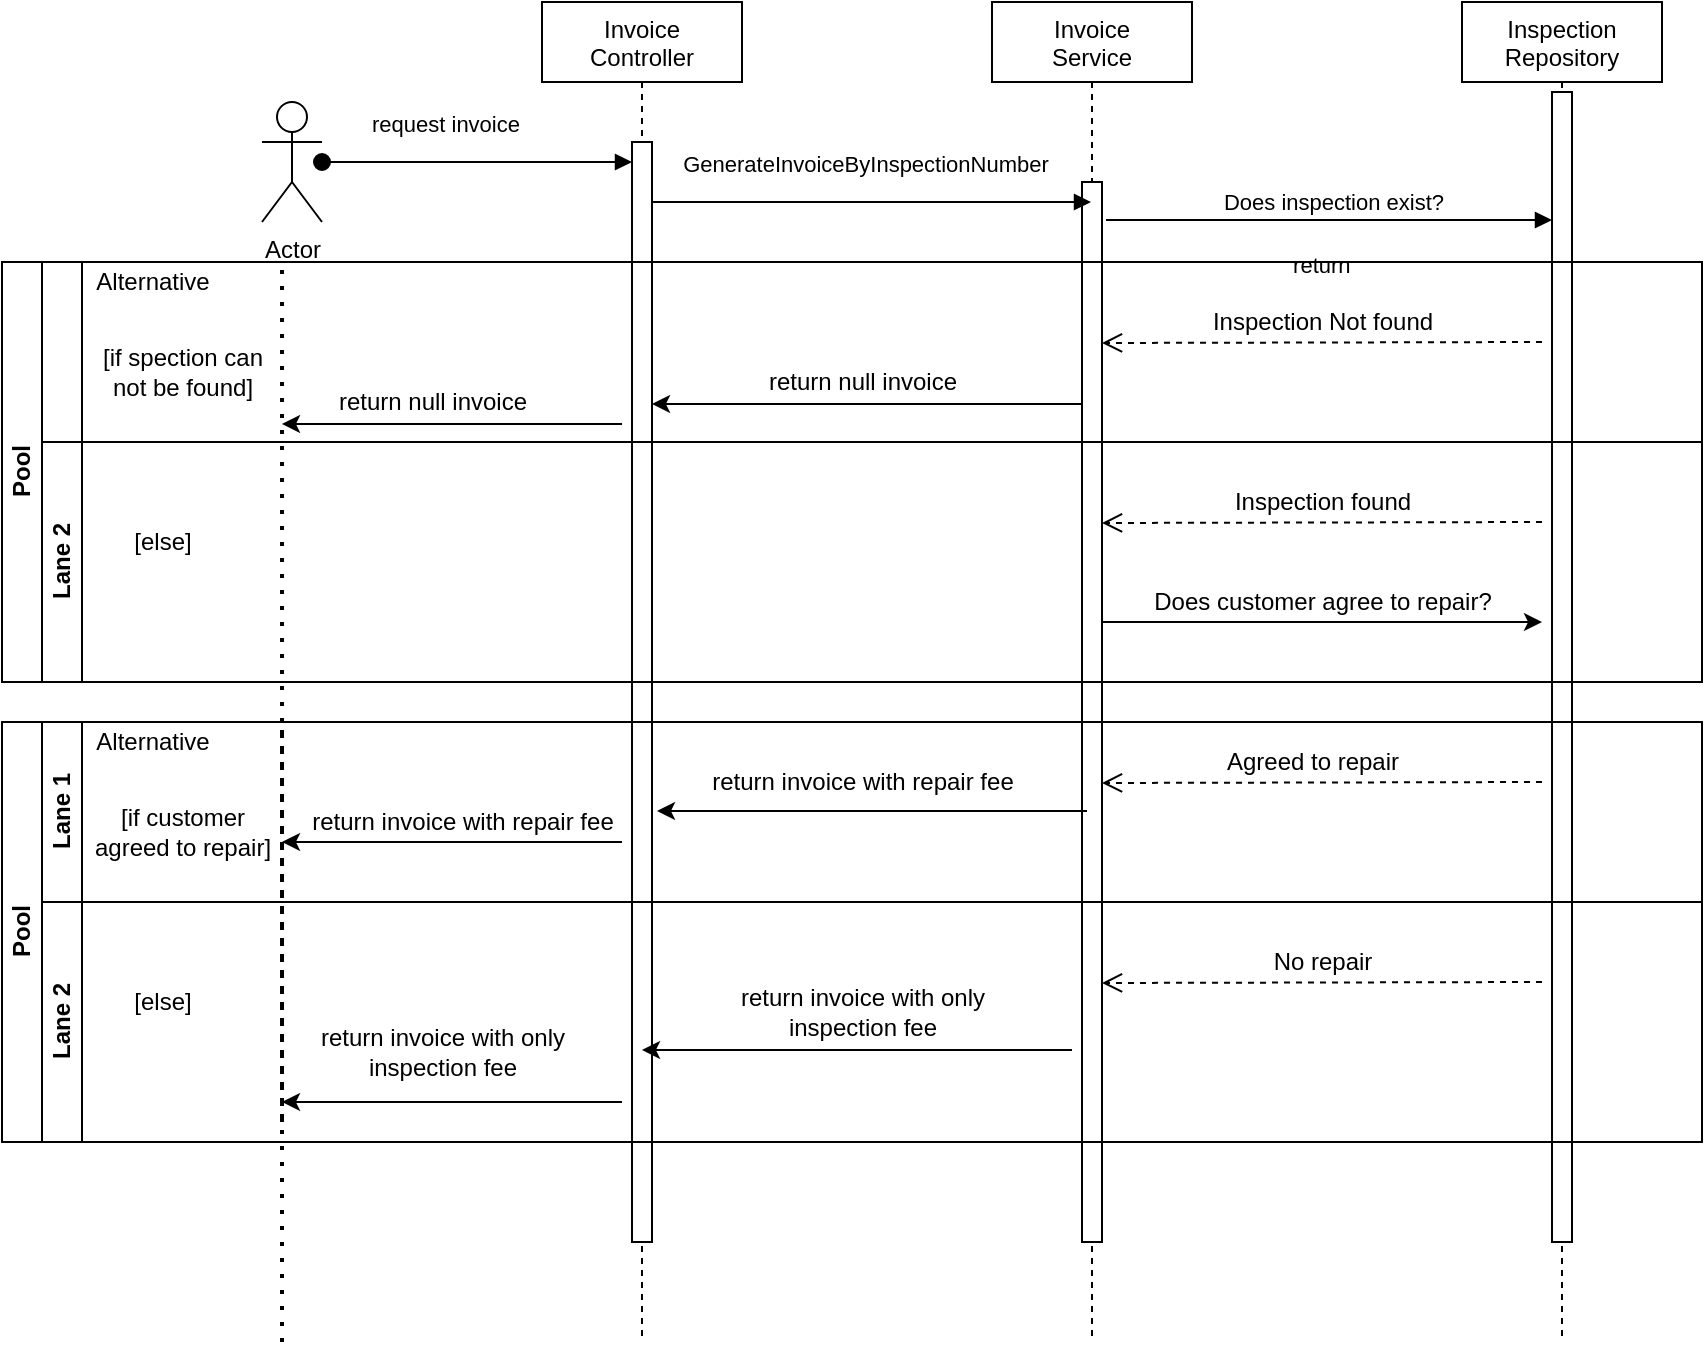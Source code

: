 <mxfile version="14.1.8" type="github">
  <diagram id="kgpKYQtTHZ0yAKxKKP6v" name="Page-1">
    <mxGraphModel dx="2516" dy="790" grid="1" gridSize="10" guides="1" tooltips="1" connect="1" arrows="1" fold="1" page="1" pageScale="1" pageWidth="850" pageHeight="1100" math="0" shadow="0">
      <root>
        <mxCell id="0" />
        <mxCell id="1" parent="0" />
        <mxCell id="Sf71VCMKLxLtWwoqKcej-23" value="Invoice &#xa;Controller" style="shape=umlLifeline;perimeter=lifelinePerimeter;container=1;collapsible=0;recursiveResize=0;rounded=0;shadow=0;strokeWidth=1;" vertex="1" parent="1">
          <mxGeometry x="210" y="90" width="100" height="670" as="geometry" />
        </mxCell>
        <mxCell id="Sf71VCMKLxLtWwoqKcej-24" value="" style="points=[];perimeter=orthogonalPerimeter;rounded=0;shadow=0;strokeWidth=1;" vertex="1" parent="Sf71VCMKLxLtWwoqKcej-23">
          <mxGeometry x="45" y="70" width="10" height="550" as="geometry" />
        </mxCell>
        <mxCell id="Sf71VCMKLxLtWwoqKcej-26" value="Invoice &#xa;Service" style="shape=umlLifeline;perimeter=lifelinePerimeter;container=1;collapsible=0;recursiveResize=0;rounded=0;shadow=0;strokeWidth=1;" vertex="1" parent="1">
          <mxGeometry x="435" y="90" width="100" height="670" as="geometry" />
        </mxCell>
        <mxCell id="Sf71VCMKLxLtWwoqKcej-27" value="" style="points=[];perimeter=orthogonalPerimeter;rounded=0;shadow=0;strokeWidth=1;" vertex="1" parent="Sf71VCMKLxLtWwoqKcej-26">
          <mxGeometry x="45" y="90" width="10" height="530" as="geometry" />
        </mxCell>
        <mxCell id="Sf71VCMKLxLtWwoqKcej-28" value="GenerateInvoiceByInspectionNumber" style="verticalAlign=bottom;endArrow=block;shadow=0;strokeWidth=1;" edge="1" parent="1" source="Sf71VCMKLxLtWwoqKcej-24" target="Sf71VCMKLxLtWwoqKcej-26">
          <mxGeometry x="-0.023" y="10" relative="1" as="geometry">
            <mxPoint x="285" y="170" as="sourcePoint" />
            <mxPoint as="offset" />
            <Array as="points">
              <mxPoint x="420" y="190" />
            </Array>
          </mxGeometry>
        </mxCell>
        <mxCell id="Sf71VCMKLxLtWwoqKcej-29" value="Inspection&#xa;Repository" style="shape=umlLifeline;perimeter=lifelinePerimeter;container=1;collapsible=0;recursiveResize=0;rounded=0;shadow=0;strokeWidth=1;" vertex="1" parent="1">
          <mxGeometry x="670" y="90" width="100" height="670" as="geometry" />
        </mxCell>
        <mxCell id="Sf71VCMKLxLtWwoqKcej-30" value="" style="points=[];perimeter=orthogonalPerimeter;rounded=0;shadow=0;strokeWidth=1;" vertex="1" parent="Sf71VCMKLxLtWwoqKcej-29">
          <mxGeometry x="45" y="45" width="10" height="575" as="geometry" />
        </mxCell>
        <mxCell id="Sf71VCMKLxLtWwoqKcej-31" value="Actor" style="shape=umlActor;verticalLabelPosition=bottom;verticalAlign=top;html=1;outlineConnect=0;" vertex="1" parent="1">
          <mxGeometry x="70" y="140" width="30" height="60" as="geometry" />
        </mxCell>
        <mxCell id="Sf71VCMKLxLtWwoqKcej-33" value="Does inspection exist?" style="verticalAlign=bottom;endArrow=block;entryX=0;entryY=0;shadow=0;strokeWidth=1;" edge="1" parent="1">
          <mxGeometry x="0.023" relative="1" as="geometry">
            <mxPoint x="492" y="199" as="sourcePoint" />
            <mxPoint x="715.0" y="199.0" as="targetPoint" />
            <mxPoint as="offset" />
          </mxGeometry>
        </mxCell>
        <mxCell id="Sf71VCMKLxLtWwoqKcej-34" value="return" style="verticalAlign=bottom;endArrow=open;dashed=1;endSize=8;shadow=0;strokeWidth=1;" edge="1" parent="1">
          <mxGeometry x="-0.001" y="-30" relative="1" as="geometry">
            <mxPoint x="490.0" y="260.5" as="targetPoint" />
            <mxPoint x="710.0" y="260" as="sourcePoint" />
            <mxPoint as="offset" />
          </mxGeometry>
        </mxCell>
        <mxCell id="Sf71VCMKLxLtWwoqKcej-35" value="Pool" style="swimlane;html=1;childLayout=stackLayout;resizeParent=1;resizeParentMax=0;horizontal=0;startSize=20;horizontalStack=0;" vertex="1" parent="1">
          <mxGeometry x="-60" y="220" width="850" height="210" as="geometry" />
        </mxCell>
        <mxCell id="Sf71VCMKLxLtWwoqKcej-36" value="" style="swimlane;html=1;startSize=20;horizontal=0;" vertex="1" parent="Sf71VCMKLxLtWwoqKcej-35">
          <mxGeometry x="20" width="830" height="90" as="geometry" />
        </mxCell>
        <mxCell id="Sf71VCMKLxLtWwoqKcej-48" value="Alternative" style="text;html=1;align=center;verticalAlign=middle;resizable=0;points=[];autosize=1;" vertex="1" parent="Sf71VCMKLxLtWwoqKcej-36">
          <mxGeometry x="20" width="70" height="20" as="geometry" />
        </mxCell>
        <mxCell id="Sf71VCMKLxLtWwoqKcej-59" value="" style="endArrow=none;dashed=1;html=1;dashPattern=1 3;strokeWidth=2;" edge="1" parent="Sf71VCMKLxLtWwoqKcej-36">
          <mxGeometry width="50" height="50" relative="1" as="geometry">
            <mxPoint x="120" y="430" as="sourcePoint" />
            <mxPoint x="120" as="targetPoint" />
            <Array as="points" />
          </mxGeometry>
        </mxCell>
        <mxCell id="Sf71VCMKLxLtWwoqKcej-63" value="[if spection can &lt;br&gt;not be found]" style="text;html=1;align=center;verticalAlign=middle;resizable=0;points=[];autosize=1;" vertex="1" parent="Sf71VCMKLxLtWwoqKcej-36">
          <mxGeometry x="20" y="40" width="100" height="30" as="geometry" />
        </mxCell>
        <mxCell id="Sf71VCMKLxLtWwoqKcej-69" value="" style="endArrow=classic;html=1;" edge="1" parent="Sf71VCMKLxLtWwoqKcej-36">
          <mxGeometry width="50" height="50" relative="1" as="geometry">
            <mxPoint x="290" y="81" as="sourcePoint" />
            <mxPoint x="120" y="81" as="targetPoint" />
          </mxGeometry>
        </mxCell>
        <mxCell id="Sf71VCMKLxLtWwoqKcej-71" value="return null invoice" style="text;html=1;align=center;verticalAlign=middle;resizable=0;points=[];autosize=1;" vertex="1" parent="Sf71VCMKLxLtWwoqKcej-36">
          <mxGeometry x="140" y="60" width="110" height="20" as="geometry" />
        </mxCell>
        <mxCell id="Sf71VCMKLxLtWwoqKcej-47" value="Inspection Not found" style="text;html=1;align=center;verticalAlign=middle;resizable=0;points=[];autosize=1;" vertex="1" parent="Sf71VCMKLxLtWwoqKcej-36">
          <mxGeometry x="575" y="20" width="130" height="20" as="geometry" />
        </mxCell>
        <mxCell id="Sf71VCMKLxLtWwoqKcej-38" value="Lane 2" style="swimlane;html=1;startSize=20;horizontal=0;" vertex="1" parent="Sf71VCMKLxLtWwoqKcej-35">
          <mxGeometry x="20" y="90" width="830" height="120" as="geometry" />
        </mxCell>
        <mxCell id="Sf71VCMKLxLtWwoqKcej-39" value="" style="verticalAlign=bottom;endArrow=open;dashed=1;endSize=8;shadow=0;strokeWidth=1;" edge="1" parent="Sf71VCMKLxLtWwoqKcej-38">
          <mxGeometry x="-0.001" y="-30" relative="1" as="geometry">
            <mxPoint x="530" y="40.5" as="targetPoint" />
            <mxPoint x="750" y="40" as="sourcePoint" />
            <mxPoint as="offset" />
          </mxGeometry>
        </mxCell>
        <mxCell id="Sf71VCMKLxLtWwoqKcej-72" value="Inspection found" style="text;html=1;align=center;verticalAlign=middle;resizable=0;points=[];autosize=1;" vertex="1" parent="Sf71VCMKLxLtWwoqKcej-38">
          <mxGeometry x="590" y="20" width="100" height="20" as="geometry" />
        </mxCell>
        <mxCell id="Sf71VCMKLxLtWwoqKcej-75" value="" style="endArrow=classic;html=1;" edge="1" parent="Sf71VCMKLxLtWwoqKcej-38">
          <mxGeometry width="50" height="50" relative="1" as="geometry">
            <mxPoint x="530" y="90" as="sourcePoint" />
            <mxPoint x="750" y="90" as="targetPoint" />
          </mxGeometry>
        </mxCell>
        <mxCell id="Sf71VCMKLxLtWwoqKcej-66" value="[else]" style="text;html=1;align=center;verticalAlign=middle;resizable=0;points=[];autosize=1;" vertex="1" parent="Sf71VCMKLxLtWwoqKcej-38">
          <mxGeometry x="40" y="40" width="40" height="20" as="geometry" />
        </mxCell>
        <mxCell id="Sf71VCMKLxLtWwoqKcej-43" value="return null invoice" style="text;html=1;align=center;verticalAlign=middle;resizable=0;points=[];autosize=1;" vertex="1" parent="1">
          <mxGeometry x="315" y="270" width="110" height="20" as="geometry" />
        </mxCell>
        <mxCell id="Sf71VCMKLxLtWwoqKcej-44" value="" style="endArrow=classic;html=1;" edge="1" parent="1" target="Sf71VCMKLxLtWwoqKcej-24">
          <mxGeometry width="50" height="50" relative="1" as="geometry">
            <mxPoint x="480" y="291" as="sourcePoint" />
            <mxPoint x="270" y="290" as="targetPoint" />
          </mxGeometry>
        </mxCell>
        <mxCell id="Sf71VCMKLxLtWwoqKcej-70" value="&lt;span style=&quot;color: rgba(0 , 0 , 0 , 0) ; font-family: monospace ; font-size: 0px&quot;&gt;%3CmxGraphModel%3E%3Croot%3E%3CmxCell%20id%3D%220%22%2F%3E%3CmxCell%20id%3D%221%22%20parent%3D%220%22%2F%3E%3CmxCell%20id%3D%222%22%20value%3D%22return%20null%20invoice%22%20style%3D%22text%3Bhtml%3D1%3Balign%3Dcenter%3BverticalAlign%3Dmiddle%3Bresizable%3D0%3Bpoints%3D%5B%5D%3Bautosize%3D1%3B%22%20vertex%3D%221%22%20parent%3D%221%22%3E%3CmxGeometry%20x%3D%22315%22%20y%3D%22270%22%20width%3D%22110%22%20height%3D%2220%22%20as%3D%22geometry%22%2F%3E%3C%2FmxCell%3E%3C%2Froot%3E%3C%2FmxGraphModel%3E&lt;/span&gt;" style="text;html=1;align=center;verticalAlign=middle;resizable=0;points=[];autosize=1;" vertex="1" parent="1">
          <mxGeometry x="170" y="280" width="20" height="20" as="geometry" />
        </mxCell>
        <mxCell id="Sf71VCMKLxLtWwoqKcej-77" value="Does customer agree to repair?" style="text;html=1;align=center;verticalAlign=middle;resizable=0;points=[];autosize=1;" vertex="1" parent="1">
          <mxGeometry x="510" y="380" width="180" height="20" as="geometry" />
        </mxCell>
        <mxCell id="Sf71VCMKLxLtWwoqKcej-79" value="Pool" style="swimlane;html=1;childLayout=stackLayout;resizeParent=1;resizeParentMax=0;horizontal=0;startSize=20;horizontalStack=0;" vertex="1" parent="1">
          <mxGeometry x="-60" y="450" width="850" height="210" as="geometry" />
        </mxCell>
        <mxCell id="Sf71VCMKLxLtWwoqKcej-80" value="Lane 1" style="swimlane;html=1;startSize=20;horizontal=0;" vertex="1" parent="Sf71VCMKLxLtWwoqKcej-79">
          <mxGeometry x="20" width="830" height="90" as="geometry" />
        </mxCell>
        <mxCell id="Sf71VCMKLxLtWwoqKcej-81" value="Alternative" style="text;html=1;align=center;verticalAlign=middle;resizable=0;points=[];autosize=1;" vertex="1" parent="Sf71VCMKLxLtWwoqKcej-80">
          <mxGeometry x="20" width="70" height="20" as="geometry" />
        </mxCell>
        <mxCell id="Sf71VCMKLxLtWwoqKcej-82" value="" style="endArrow=none;dashed=1;html=1;dashPattern=1 3;strokeWidth=2;" edge="1" parent="Sf71VCMKLxLtWwoqKcej-80">
          <mxGeometry width="50" height="50" relative="1" as="geometry">
            <mxPoint x="120" y="310" as="sourcePoint" />
            <mxPoint x="120" as="targetPoint" />
            <Array as="points" />
          </mxGeometry>
        </mxCell>
        <mxCell id="Sf71VCMKLxLtWwoqKcej-83" value="[if customer &lt;br&gt;agreed to repair]" style="text;html=1;align=center;verticalAlign=middle;resizable=0;points=[];autosize=1;" vertex="1" parent="Sf71VCMKLxLtWwoqKcej-80">
          <mxGeometry x="20" y="40" width="100" height="30" as="geometry" />
        </mxCell>
        <mxCell id="Sf71VCMKLxLtWwoqKcej-84" value="" style="endArrow=classic;html=1;" edge="1" parent="Sf71VCMKLxLtWwoqKcej-80">
          <mxGeometry width="50" height="50" relative="1" as="geometry">
            <mxPoint x="290" y="60" as="sourcePoint" />
            <mxPoint x="120" y="60" as="targetPoint" />
          </mxGeometry>
        </mxCell>
        <mxCell id="Sf71VCMKLxLtWwoqKcej-86" value="Agreed to repair" style="text;html=1;align=center;verticalAlign=middle;resizable=0;points=[];autosize=1;" vertex="1" parent="Sf71VCMKLxLtWwoqKcej-80">
          <mxGeometry x="585" y="10" width="100" height="20" as="geometry" />
        </mxCell>
        <mxCell id="Sf71VCMKLxLtWwoqKcej-74" value="" style="endArrow=classic;html=1;" edge="1" parent="Sf71VCMKLxLtWwoqKcej-80">
          <mxGeometry width="50" height="50" relative="1" as="geometry">
            <mxPoint x="522.5" y="44.5" as="sourcePoint" />
            <mxPoint x="307.5" y="44.5" as="targetPoint" />
          </mxGeometry>
        </mxCell>
        <mxCell id="Sf71VCMKLxLtWwoqKcej-78" value="" style="verticalAlign=bottom;endArrow=open;dashed=1;endSize=8;shadow=0;strokeWidth=1;" edge="1" parent="Sf71VCMKLxLtWwoqKcej-80">
          <mxGeometry x="-0.001" y="-30" relative="1" as="geometry">
            <mxPoint x="530" y="30.5" as="targetPoint" />
            <mxPoint x="750" y="30" as="sourcePoint" />
            <mxPoint as="offset" />
          </mxGeometry>
        </mxCell>
        <mxCell id="Sf71VCMKLxLtWwoqKcej-87" value="Lane 2" style="swimlane;html=1;startSize=20;horizontal=0;" vertex="1" parent="Sf71VCMKLxLtWwoqKcej-79">
          <mxGeometry x="20" y="90" width="830" height="120" as="geometry" />
        </mxCell>
        <mxCell id="Sf71VCMKLxLtWwoqKcej-88" value="" style="verticalAlign=bottom;endArrow=open;dashed=1;endSize=8;shadow=0;strokeWidth=1;" edge="1" parent="Sf71VCMKLxLtWwoqKcej-87">
          <mxGeometry x="-0.001" y="-30" relative="1" as="geometry">
            <mxPoint x="530" y="40.5" as="targetPoint" />
            <mxPoint x="750" y="40" as="sourcePoint" />
            <mxPoint as="offset" />
          </mxGeometry>
        </mxCell>
        <mxCell id="Sf71VCMKLxLtWwoqKcej-89" value="No repair" style="text;html=1;align=center;verticalAlign=middle;resizable=0;points=[];autosize=1;" vertex="1" parent="Sf71VCMKLxLtWwoqKcej-87">
          <mxGeometry x="610" y="20" width="60" height="20" as="geometry" />
        </mxCell>
        <mxCell id="Sf71VCMKLxLtWwoqKcej-95" value="" style="endArrow=classic;html=1;" edge="1" parent="Sf71VCMKLxLtWwoqKcej-87">
          <mxGeometry width="50" height="50" relative="1" as="geometry">
            <mxPoint x="515" y="74" as="sourcePoint" />
            <mxPoint x="300" y="74" as="targetPoint" />
          </mxGeometry>
        </mxCell>
        <mxCell id="Sf71VCMKLxLtWwoqKcej-98" value="return invoice with only&lt;br&gt;inspection fee" style="text;html=1;align=center;verticalAlign=middle;resizable=0;points=[];autosize=1;" vertex="1" parent="Sf71VCMKLxLtWwoqKcej-87">
          <mxGeometry x="130" y="60" width="140" height="30" as="geometry" />
        </mxCell>
        <mxCell id="Sf71VCMKLxLtWwoqKcej-97" value="" style="endArrow=classic;html=1;" edge="1" parent="Sf71VCMKLxLtWwoqKcej-87">
          <mxGeometry width="50" height="50" relative="1" as="geometry">
            <mxPoint x="290" y="100" as="sourcePoint" />
            <mxPoint x="120" y="100" as="targetPoint" />
          </mxGeometry>
        </mxCell>
        <mxCell id="Sf71VCMKLxLtWwoqKcej-96" value="return invoice with only &lt;br&gt;inspection fee" style="text;html=1;align=center;verticalAlign=middle;resizable=0;points=[];autosize=1;" vertex="1" parent="Sf71VCMKLxLtWwoqKcej-87">
          <mxGeometry x="340" y="40" width="140" height="30" as="geometry" />
        </mxCell>
        <mxCell id="Sf71VCMKLxLtWwoqKcej-103" value="[else]" style="text;html=1;align=center;verticalAlign=middle;resizable=0;points=[];autosize=1;" vertex="1" parent="Sf71VCMKLxLtWwoqKcej-87">
          <mxGeometry x="40" y="40" width="40" height="20" as="geometry" />
        </mxCell>
        <mxCell id="Sf71VCMKLxLtWwoqKcej-93" value="return invoice with repair fee" style="text;html=1;align=center;verticalAlign=middle;resizable=0;points=[];autosize=1;" vertex="1" parent="1">
          <mxGeometry x="285" y="470" width="170" height="20" as="geometry" />
        </mxCell>
        <mxCell id="Sf71VCMKLxLtWwoqKcej-94" value="return invoice with repair fee" style="text;html=1;align=center;verticalAlign=middle;resizable=0;points=[];autosize=1;" vertex="1" parent="1">
          <mxGeometry x="85" y="490" width="170" height="20" as="geometry" />
        </mxCell>
        <mxCell id="Sf71VCMKLxLtWwoqKcej-25" value="request invoice" style="verticalAlign=bottom;startArrow=oval;endArrow=block;startSize=8;shadow=0;strokeWidth=1;" edge="1" parent="1" target="Sf71VCMKLxLtWwoqKcej-24">
          <mxGeometry x="-0.2" y="10" relative="1" as="geometry">
            <mxPoint x="100" y="170" as="sourcePoint" />
            <mxPoint as="offset" />
            <Array as="points">
              <mxPoint x="220" y="170" />
            </Array>
          </mxGeometry>
        </mxCell>
      </root>
    </mxGraphModel>
  </diagram>
</mxfile>
